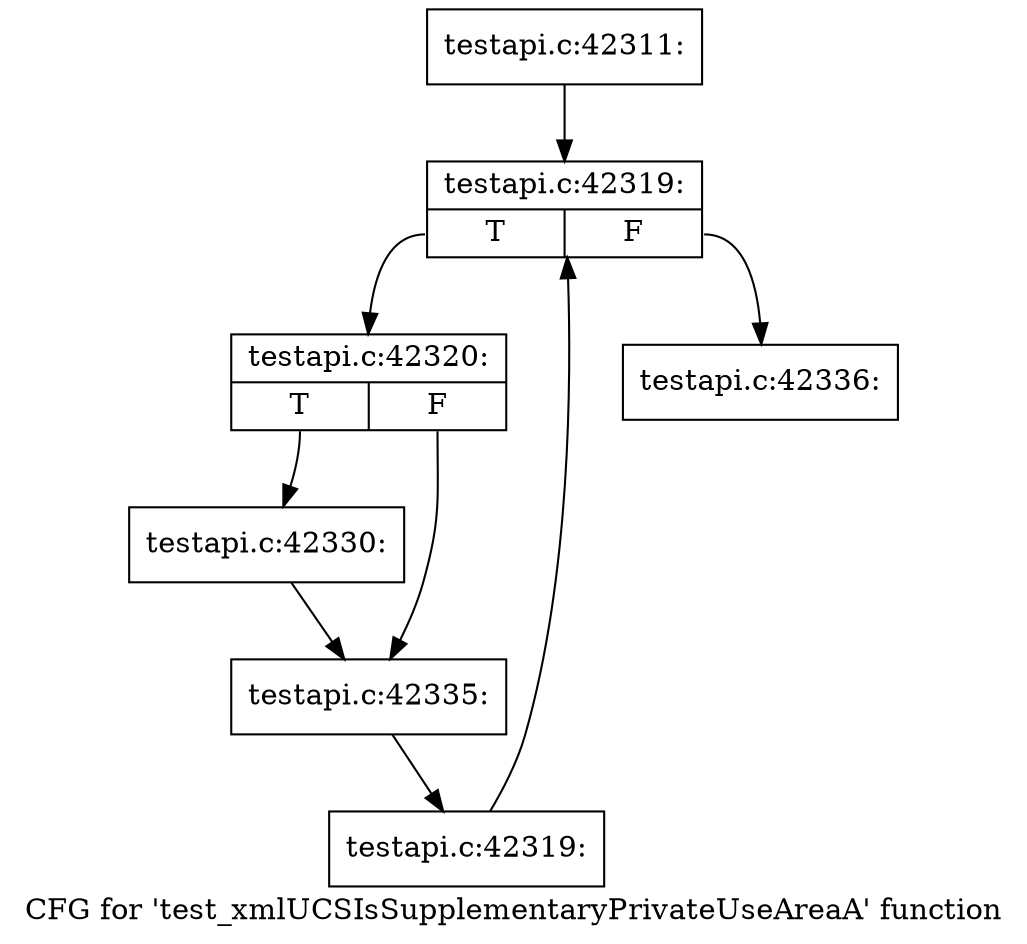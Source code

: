 digraph "CFG for 'test_xmlUCSIsSupplementaryPrivateUseAreaA' function" {
	label="CFG for 'test_xmlUCSIsSupplementaryPrivateUseAreaA' function";

	Node0x578d8b0 [shape=record,label="{testapi.c:42311:}"];
	Node0x578d8b0 -> Node0x579c420;
	Node0x579c420 [shape=record,label="{testapi.c:42319:|{<s0>T|<s1>F}}"];
	Node0x579c420:s0 -> Node0x579c700;
	Node0x579c420:s1 -> Node0x579c280;
	Node0x579c700 [shape=record,label="{testapi.c:42320:|{<s0>T|<s1>F}}"];
	Node0x579c700:s0 -> Node0x579d560;
	Node0x579c700:s1 -> Node0x579d890;
	Node0x579d560 [shape=record,label="{testapi.c:42330:}"];
	Node0x579d560 -> Node0x579d890;
	Node0x579d890 [shape=record,label="{testapi.c:42335:}"];
	Node0x579d890 -> Node0x579c670;
	Node0x579c670 [shape=record,label="{testapi.c:42319:}"];
	Node0x579c670 -> Node0x579c420;
	Node0x579c280 [shape=record,label="{testapi.c:42336:}"];
}
